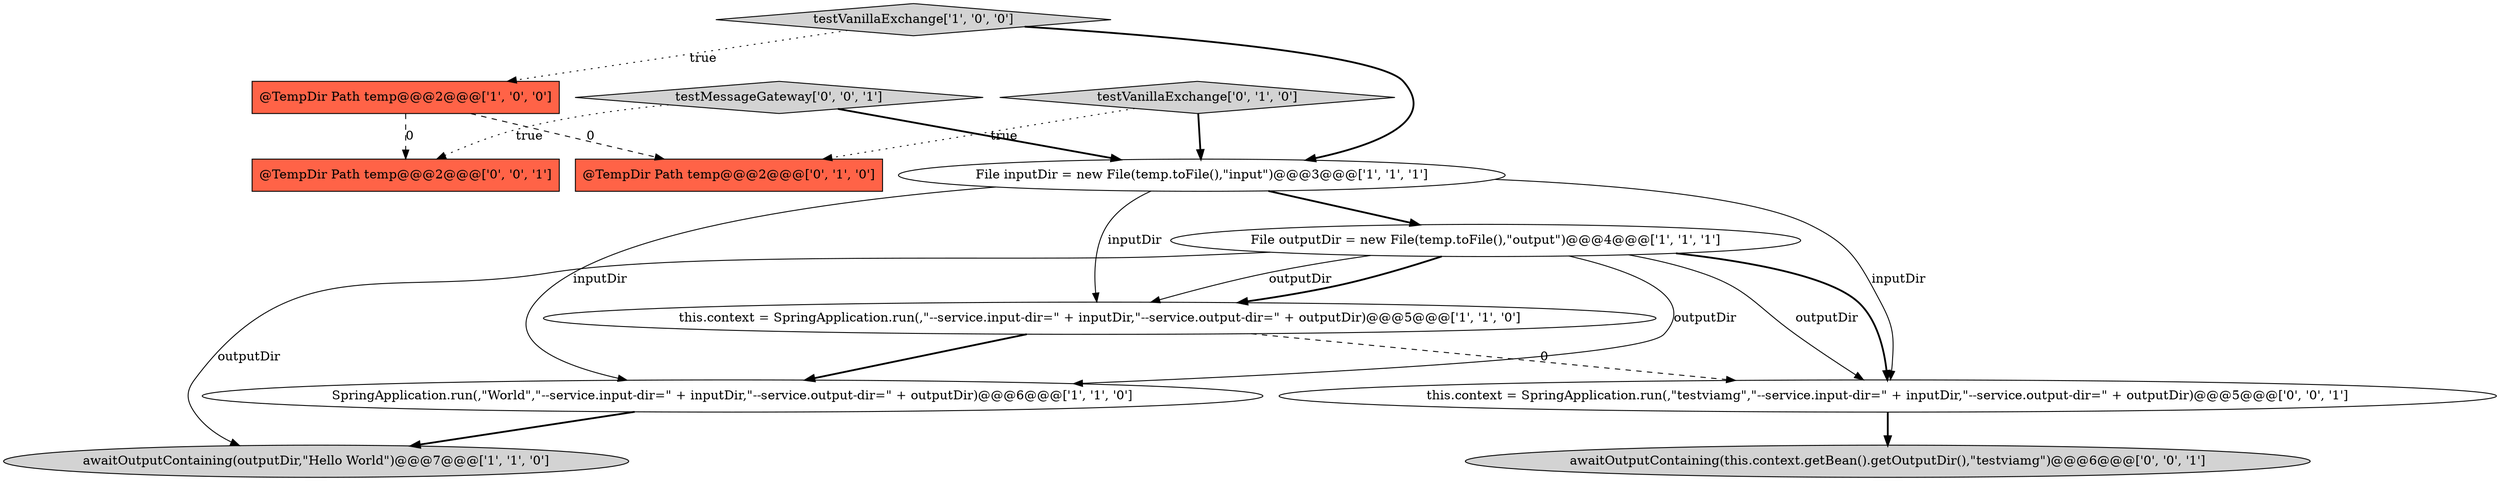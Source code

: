 digraph {
11 [style = filled, label = "testMessageGateway['0', '0', '1']", fillcolor = lightgray, shape = diamond image = "AAA0AAABBB3BBB"];
10 [style = filled, label = "@TempDir Path temp@@@2@@@['0', '0', '1']", fillcolor = tomato, shape = box image = "AAA0AAABBB3BBB"];
3 [style = filled, label = "awaitOutputContaining(outputDir,\"Hello World\")@@@7@@@['1', '1', '0']", fillcolor = lightgray, shape = ellipse image = "AAA0AAABBB1BBB"];
8 [style = filled, label = "@TempDir Path temp@@@2@@@['0', '1', '0']", fillcolor = tomato, shape = box image = "AAA1AAABBB2BBB"];
7 [style = filled, label = "testVanillaExchange['0', '1', '0']", fillcolor = lightgray, shape = diamond image = "AAA0AAABBB2BBB"];
0 [style = filled, label = "File inputDir = new File(temp.toFile(),\"input\")@@@3@@@['1', '1', '1']", fillcolor = white, shape = ellipse image = "AAA0AAABBB1BBB"];
4 [style = filled, label = "File outputDir = new File(temp.toFile(),\"output\")@@@4@@@['1', '1', '1']", fillcolor = white, shape = ellipse image = "AAA0AAABBB1BBB"];
1 [style = filled, label = "SpringApplication.run(,\"World\",\"--service.input-dir=\" + inputDir,\"--service.output-dir=\" + outputDir)@@@6@@@['1', '1', '0']", fillcolor = white, shape = ellipse image = "AAA0AAABBB1BBB"];
5 [style = filled, label = "this.context = SpringApplication.run(,\"--service.input-dir=\" + inputDir,\"--service.output-dir=\" + outputDir)@@@5@@@['1', '1', '0']", fillcolor = white, shape = ellipse image = "AAA0AAABBB1BBB"];
2 [style = filled, label = "@TempDir Path temp@@@2@@@['1', '0', '0']", fillcolor = tomato, shape = box image = "AAA1AAABBB1BBB"];
12 [style = filled, label = "this.context = SpringApplication.run(,\"testviamg\",\"--service.input-dir=\" + inputDir,\"--service.output-dir=\" + outputDir)@@@5@@@['0', '0', '1']", fillcolor = white, shape = ellipse image = "AAA0AAABBB3BBB"];
6 [style = filled, label = "testVanillaExchange['1', '0', '0']", fillcolor = lightgray, shape = diamond image = "AAA0AAABBB1BBB"];
9 [style = filled, label = "awaitOutputContaining(this.context.getBean().getOutputDir(),\"testviamg\")@@@6@@@['0', '0', '1']", fillcolor = lightgray, shape = ellipse image = "AAA0AAABBB3BBB"];
4->1 [style = solid, label="outputDir"];
5->12 [style = dashed, label="0"];
0->5 [style = solid, label="inputDir"];
0->12 [style = solid, label="inputDir"];
4->12 [style = solid, label="outputDir"];
11->10 [style = dotted, label="true"];
1->3 [style = bold, label=""];
7->0 [style = bold, label=""];
6->0 [style = bold, label=""];
4->3 [style = solid, label="outputDir"];
12->9 [style = bold, label=""];
2->8 [style = dashed, label="0"];
2->10 [style = dashed, label="0"];
5->1 [style = bold, label=""];
11->0 [style = bold, label=""];
6->2 [style = dotted, label="true"];
0->4 [style = bold, label=""];
0->1 [style = solid, label="inputDir"];
4->12 [style = bold, label=""];
7->8 [style = dotted, label="true"];
4->5 [style = bold, label=""];
4->5 [style = solid, label="outputDir"];
}

